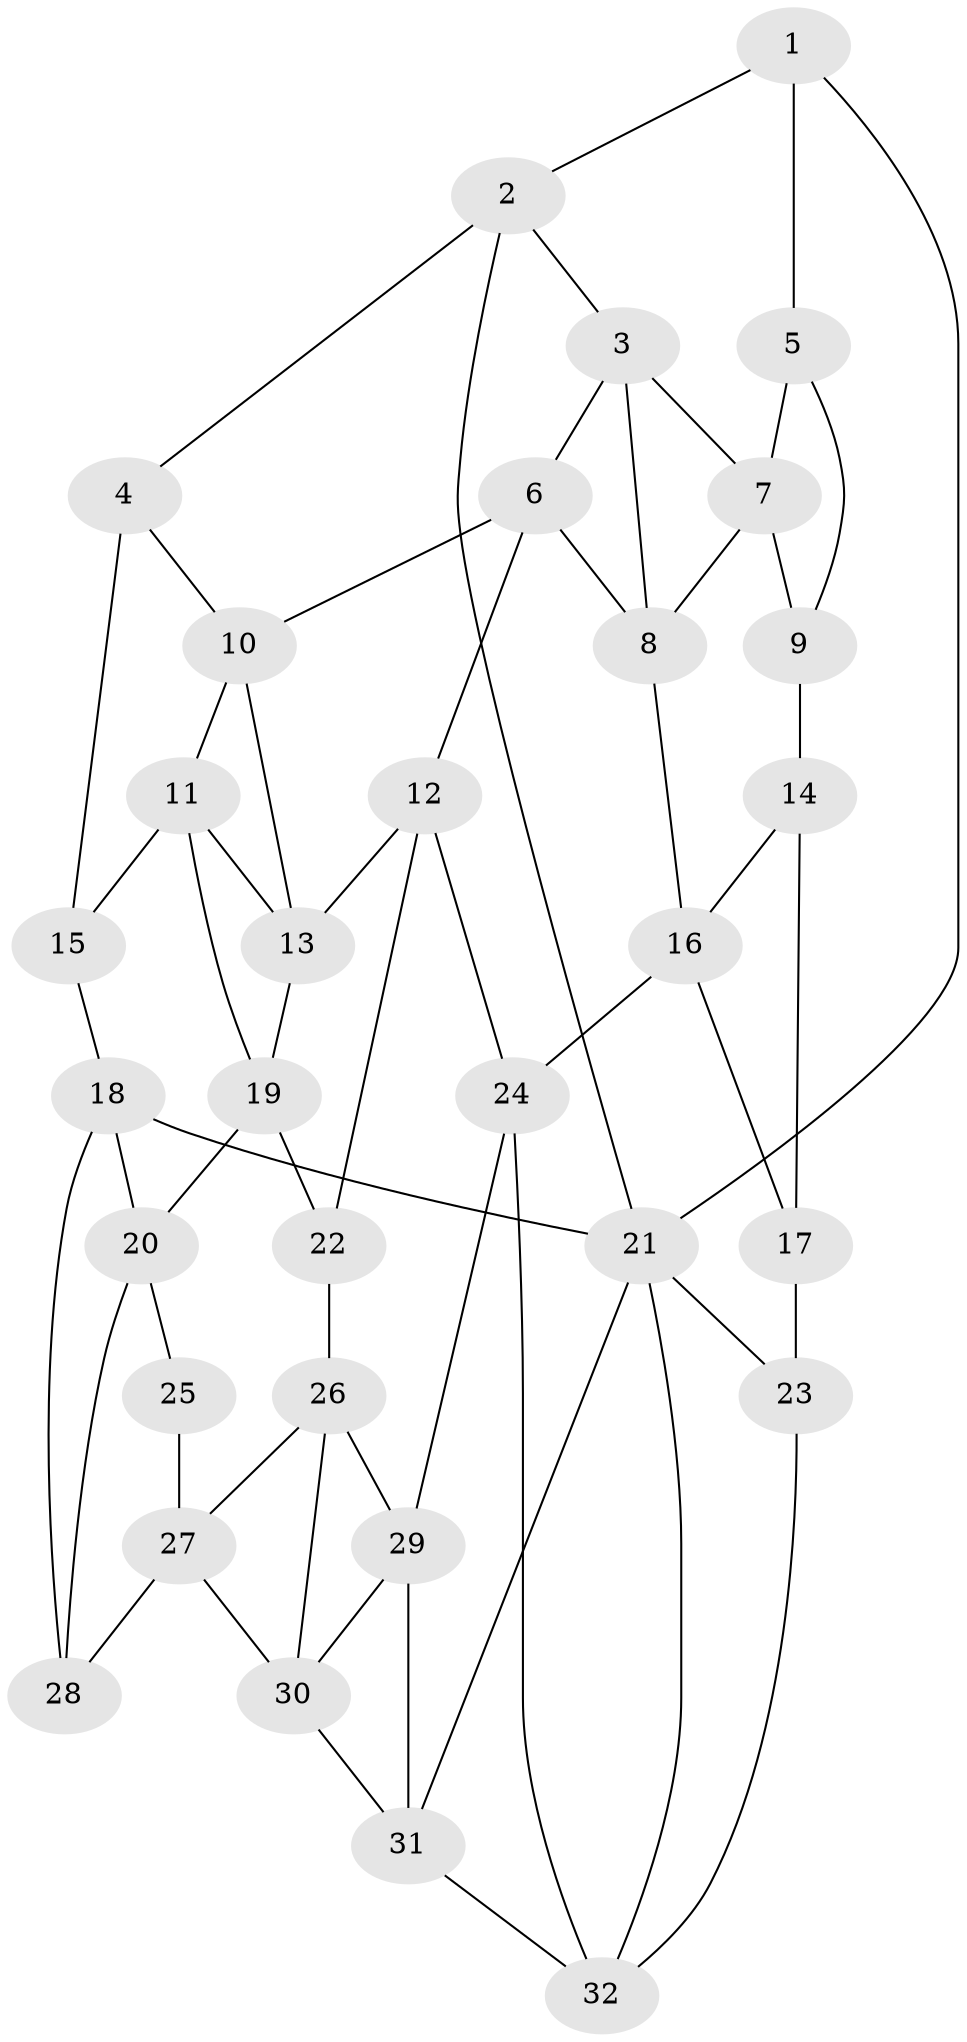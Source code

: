 // original degree distribution, {3: 0.04838709677419355, 6: 0.22580645161290322, 5: 0.5, 4: 0.22580645161290322}
// Generated by graph-tools (version 1.1) at 2025/27/03/09/25 03:27:03]
// undirected, 32 vertices, 59 edges
graph export_dot {
graph [start="1"]
  node [color=gray90,style=filled];
  1;
  2;
  3;
  4;
  5;
  6;
  7;
  8;
  9;
  10;
  11;
  12;
  13;
  14;
  15;
  16;
  17;
  18;
  19;
  20;
  21;
  22;
  23;
  24;
  25;
  26;
  27;
  28;
  29;
  30;
  31;
  32;
  1 -- 2 [weight=1.0];
  1 -- 5 [weight=2.0];
  1 -- 21 [weight=1.0];
  2 -- 3 [weight=1.0];
  2 -- 4 [weight=1.0];
  2 -- 21 [weight=1.0];
  3 -- 6 [weight=1.0];
  3 -- 7 [weight=1.0];
  3 -- 8 [weight=1.0];
  4 -- 10 [weight=1.0];
  4 -- 15 [weight=2.0];
  5 -- 7 [weight=1.0];
  5 -- 9 [weight=1.0];
  6 -- 8 [weight=1.0];
  6 -- 10 [weight=1.0];
  6 -- 12 [weight=1.0];
  7 -- 8 [weight=1.0];
  7 -- 9 [weight=1.0];
  8 -- 16 [weight=1.0];
  9 -- 14 [weight=2.0];
  10 -- 11 [weight=1.0];
  10 -- 13 [weight=1.0];
  11 -- 13 [weight=1.0];
  11 -- 15 [weight=1.0];
  11 -- 19 [weight=1.0];
  12 -- 13 [weight=1.0];
  12 -- 22 [weight=1.0];
  12 -- 24 [weight=1.0];
  13 -- 19 [weight=1.0];
  14 -- 16 [weight=1.0];
  14 -- 17 [weight=1.0];
  15 -- 18 [weight=1.0];
  16 -- 17 [weight=1.0];
  16 -- 24 [weight=1.0];
  17 -- 23 [weight=2.0];
  18 -- 20 [weight=1.0];
  18 -- 21 [weight=1.0];
  18 -- 28 [weight=1.0];
  19 -- 20 [weight=1.0];
  19 -- 22 [weight=1.0];
  20 -- 25 [weight=1.0];
  20 -- 28 [weight=1.0];
  21 -- 23 [weight=1.0];
  21 -- 31 [weight=1.0];
  21 -- 32 [weight=1.0];
  22 -- 26 [weight=1.0];
  23 -- 32 [weight=1.0];
  24 -- 29 [weight=1.0];
  24 -- 32 [weight=1.0];
  25 -- 27 [weight=1.0];
  26 -- 27 [weight=1.0];
  26 -- 29 [weight=1.0];
  26 -- 30 [weight=1.0];
  27 -- 28 [weight=1.0];
  27 -- 30 [weight=1.0];
  29 -- 30 [weight=1.0];
  29 -- 31 [weight=1.0];
  30 -- 31 [weight=1.0];
  31 -- 32 [weight=1.0];
}
